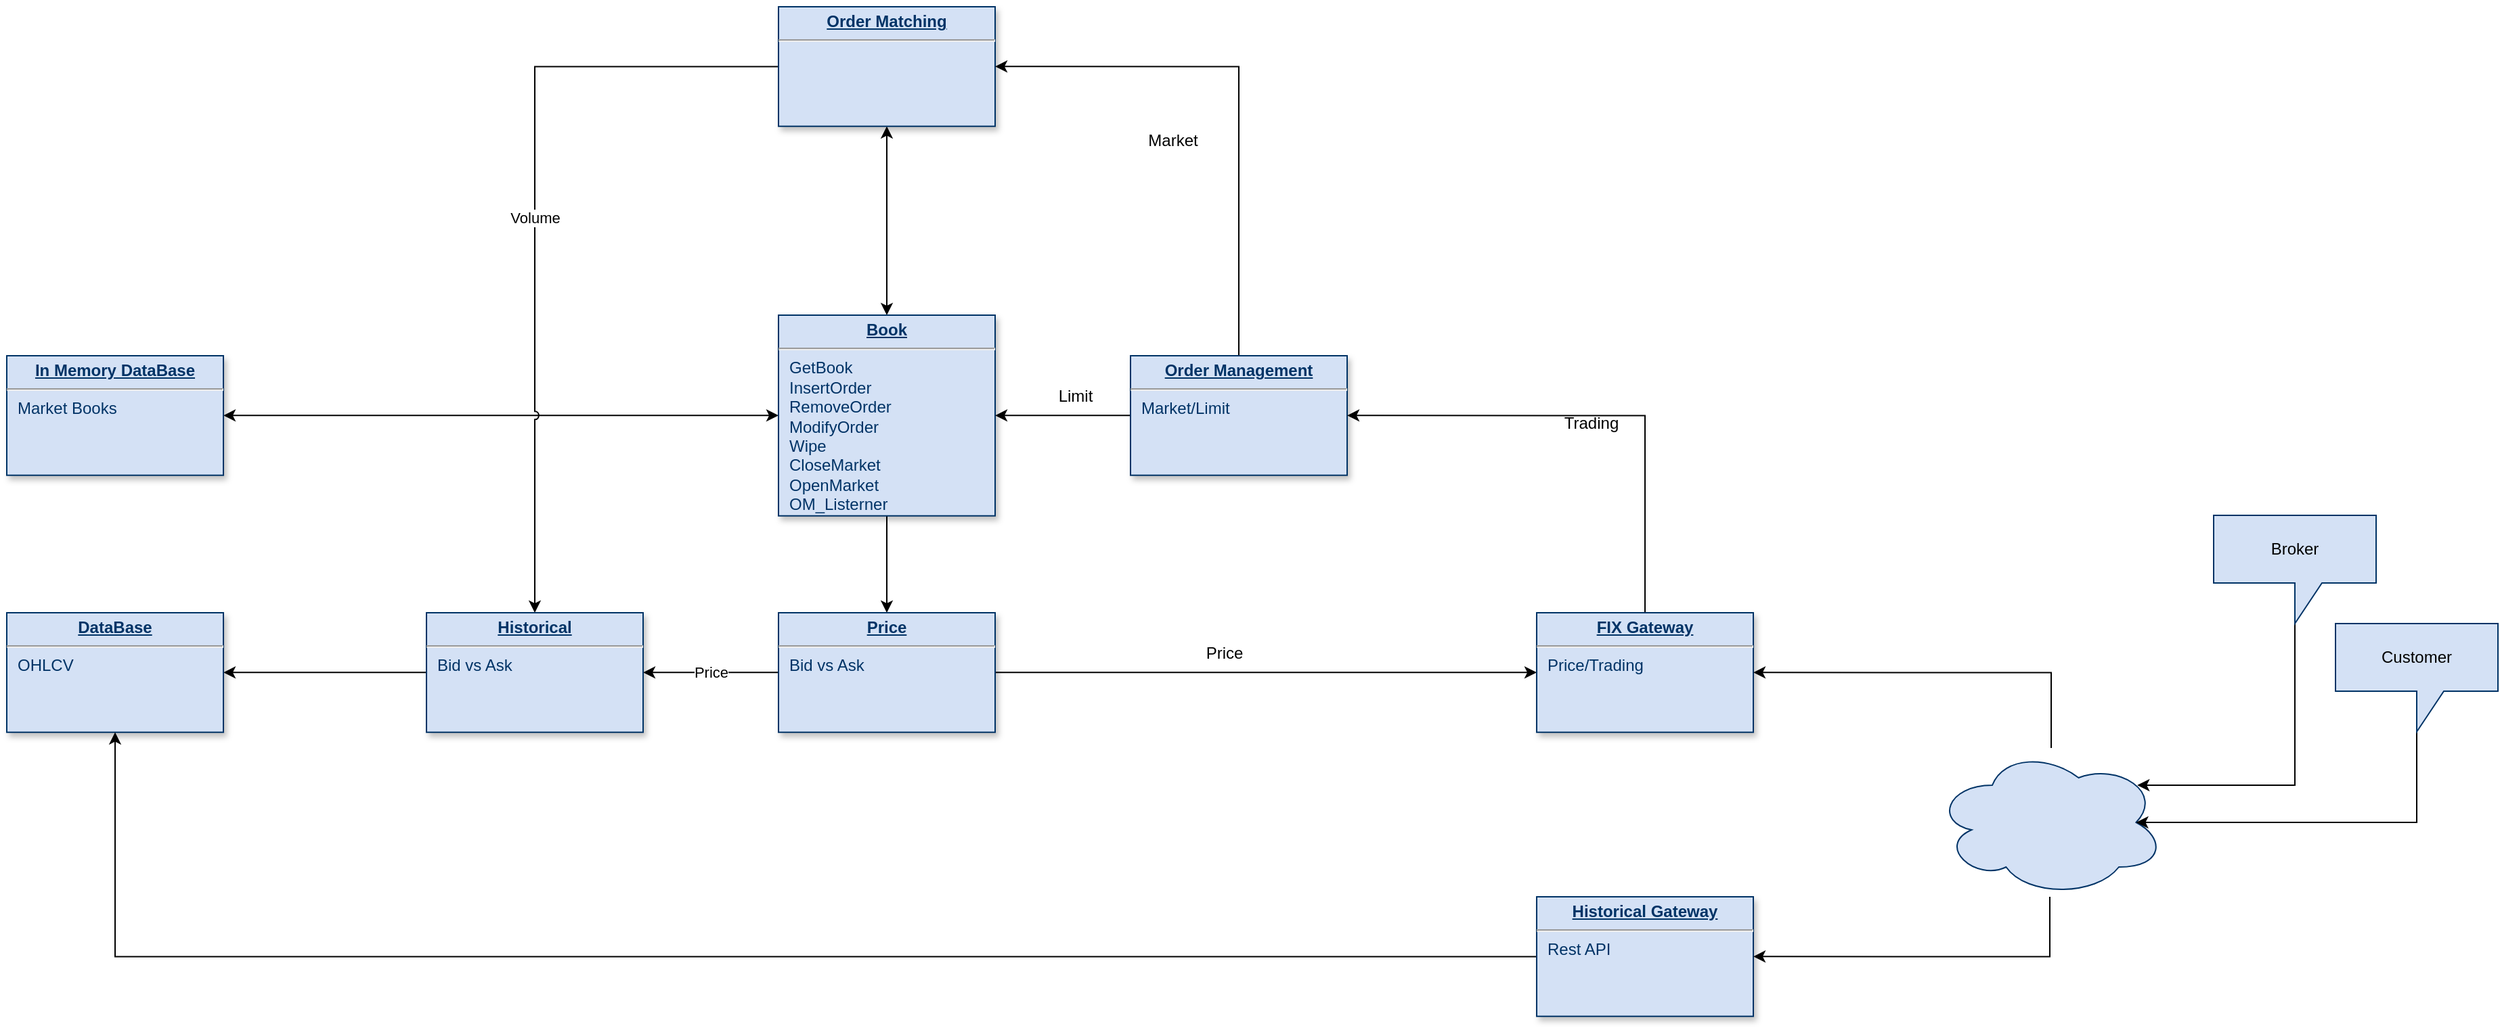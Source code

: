 <mxfile version="12.9.9" type="device" pages="2"><diagram name="HLD" id="efa7a0a1-bf9b-a30e-e6df-94a7791c09e9"><mxGraphModel dx="2504" dy="2125" grid="1" gridSize="10" guides="1" tooltips="1" connect="1" arrows="1" fold="1" page="1" pageScale="1" pageWidth="826" pageHeight="1169" background="#ffffff" math="0" shadow="0"><root><mxCell id="0"/><mxCell id="1" parent="0"/><mxCell id="dzNl5RjGSPjo2YJ0ZTDr-121" style="edgeStyle=orthogonalEdgeStyle;rounded=0;orthogonalLoop=1;jettySize=auto;html=1;entryX=0.5;entryY=0;entryDx=0;entryDy=0;" edge="1" parent="1" source="25" target="dzNl5RjGSPjo2YJ0ZTDr-114"><mxGeometry relative="1" as="geometry"/></mxCell><mxCell id="dzNl5RjGSPjo2YJ0ZTDr-122" style="edgeStyle=orthogonalEdgeStyle;rounded=0;orthogonalLoop=1;jettySize=auto;html=1;entryX=0.5;entryY=1;entryDx=0;entryDy=0;startArrow=classic;startFill=1;" edge="1" parent="1" source="25" target="dzNl5RjGSPjo2YJ0ZTDr-115"><mxGeometry relative="1" as="geometry"/></mxCell><mxCell id="2dc6EcW7CpKhhBstQv5W-26" style="edgeStyle=orthogonalEdgeStyle;rounded=0;orthogonalLoop=1;jettySize=auto;html=1;entryX=1;entryY=0.5;entryDx=0;entryDy=0;startArrow=classic;startFill=1;jumpStyle=arc;" edge="1" parent="1" source="25" target="2dc6EcW7CpKhhBstQv5W-25"><mxGeometry relative="1" as="geometry"/></mxCell><mxCell id="25" value="&lt;p style=&quot;margin: 0px ; margin-top: 4px ; text-align: center ; text-decoration: underline&quot;&gt;&lt;strong&gt;Book&lt;/strong&gt;&lt;/p&gt;&lt;hr&gt;&lt;p style=&quot;margin: 0px 0px 0px 8px&quot;&gt;GetBook&lt;/p&gt;&lt;p style=&quot;margin: 0px 0px 0px 8px&quot;&gt;InsertOrder&lt;/p&gt;&lt;p style=&quot;margin: 0px 0px 0px 8px&quot;&gt;RemoveOrder&lt;/p&gt;&lt;p style=&quot;margin: 0px 0px 0px 8px&quot;&gt;ModifyOrder&lt;/p&gt;&lt;p style=&quot;margin: 0px 0px 0px 8px&quot;&gt;Wipe&lt;/p&gt;&lt;p style=&quot;margin: 0px 0px 0px 8px&quot;&gt;CloseMarket&lt;/p&gt;&lt;p style=&quot;margin: 0px 0px 0px 8px&quot;&gt;OpenMarket&lt;/p&gt;&lt;p style=&quot;margin: 0px 0px 0px 8px&quot;&gt;OM_Listerner&lt;/p&gt;&lt;p style=&quot;margin: 0px ; margin-left: 8px&quot;&gt;&lt;br&gt;&lt;/p&gt;" style="verticalAlign=top;align=left;overflow=fill;fontSize=12;fontFamily=Helvetica;html=1;strokeColor=#003366;shadow=1;fillColor=#D4E1F5;fontColor=#003366" parent="1" vertex="1"><mxGeometry x="300" y="140" width="160" height="148.36" as="geometry"/></mxCell><mxCell id="dzNl5RjGSPjo2YJ0ZTDr-117" value="Price" style="edgeStyle=orthogonalEdgeStyle;rounded=0;orthogonalLoop=1;jettySize=auto;html=1;entryX=1;entryY=0.5;entryDx=0;entryDy=0;" edge="1" parent="1" source="dzNl5RjGSPjo2YJ0ZTDr-114" target="dzNl5RjGSPjo2YJ0ZTDr-116"><mxGeometry relative="1" as="geometry"/></mxCell><mxCell id="dzNl5RjGSPjo2YJ0ZTDr-131" style="edgeStyle=orthogonalEdgeStyle;rounded=0;orthogonalLoop=1;jettySize=auto;html=1;entryX=0;entryY=0.5;entryDx=0;entryDy=0;" edge="1" parent="1" source="dzNl5RjGSPjo2YJ0ZTDr-114" target="dzNl5RjGSPjo2YJ0ZTDr-128"><mxGeometry relative="1" as="geometry"/></mxCell><mxCell id="dzNl5RjGSPjo2YJ0ZTDr-132" value="Price" style="text;html=1;align=center;verticalAlign=middle;resizable=0;points=[];" vertex="1" connectable="0" parent="dzNl5RjGSPjo2YJ0ZTDr-131"><mxGeometry x="-0.155" relative="1" as="geometry"><mxPoint y="-14.18" as="offset"/></mxGeometry></mxCell><mxCell id="dzNl5RjGSPjo2YJ0ZTDr-114" value="&lt;p style=&quot;margin: 0px ; margin-top: 4px ; text-align: center ; text-decoration: underline&quot;&gt;&lt;strong&gt;Price&lt;/strong&gt;&lt;/p&gt;&lt;hr&gt;&lt;p style=&quot;margin: 0px ; margin-left: 8px&quot;&gt;Bid vs Ask&lt;/p&gt;&lt;p style=&quot;margin: 0px ; margin-left: 8px&quot;&gt;&lt;br&gt;&lt;/p&gt;" style="verticalAlign=top;align=left;overflow=fill;fontSize=12;fontFamily=Helvetica;html=1;strokeColor=#003366;shadow=1;fillColor=#D4E1F5;fontColor=#003366" vertex="1" parent="1"><mxGeometry x="300" y="360" width="160" height="88.36" as="geometry"/></mxCell><mxCell id="dzNl5RjGSPjo2YJ0ZTDr-118" value="Volume" style="edgeStyle=orthogonalEdgeStyle;rounded=0;orthogonalLoop=1;jettySize=auto;html=1;entryX=0.5;entryY=0;entryDx=0;entryDy=0;jumpStyle=arc;" edge="1" parent="1" source="dzNl5RjGSPjo2YJ0ZTDr-115" target="dzNl5RjGSPjo2YJ0ZTDr-116"><mxGeometry relative="1" as="geometry"/></mxCell><mxCell id="dzNl5RjGSPjo2YJ0ZTDr-115" value="&lt;p style=&quot;margin: 0px ; margin-top: 4px ; text-align: center ; text-decoration: underline&quot;&gt;&lt;b&gt;Order Matching&lt;/b&gt;&lt;/p&gt;&lt;hr&gt;&lt;p style=&quot;margin: 0px ; margin-left: 8px&quot;&gt;&lt;br&gt;&lt;/p&gt;" style="verticalAlign=top;align=left;overflow=fill;fontSize=12;fontFamily=Helvetica;html=1;strokeColor=#003366;shadow=1;fillColor=#D4E1F5;fontColor=#003366" vertex="1" parent="1"><mxGeometry x="300" y="-88" width="160" height="88.36" as="geometry"/></mxCell><mxCell id="dzNl5RjGSPjo2YJ0ZTDr-120" style="edgeStyle=orthogonalEdgeStyle;rounded=0;orthogonalLoop=1;jettySize=auto;html=1;entryX=1;entryY=0.5;entryDx=0;entryDy=0;" edge="1" parent="1" source="dzNl5RjGSPjo2YJ0ZTDr-116" target="dzNl5RjGSPjo2YJ0ZTDr-119"><mxGeometry relative="1" as="geometry"/></mxCell><mxCell id="dzNl5RjGSPjo2YJ0ZTDr-116" value="&lt;p style=&quot;margin: 0px ; margin-top: 4px ; text-align: center ; text-decoration: underline&quot;&gt;&lt;b&gt;Historical&lt;/b&gt;&lt;/p&gt;&lt;hr&gt;&lt;p style=&quot;margin: 0px ; margin-left: 8px&quot;&gt;Bid vs Ask&lt;/p&gt;&lt;p style=&quot;margin: 0px ; margin-left: 8px&quot;&gt;&lt;br&gt;&lt;/p&gt;" style="verticalAlign=top;align=left;overflow=fill;fontSize=12;fontFamily=Helvetica;html=1;strokeColor=#003366;shadow=1;fillColor=#D4E1F5;fontColor=#003366" vertex="1" parent="1"><mxGeometry x="40" y="360" width="160" height="88.36" as="geometry"/></mxCell><mxCell id="dzNl5RjGSPjo2YJ0ZTDr-119" value="&lt;p style=&quot;margin: 0px ; margin-top: 4px ; text-align: center ; text-decoration: underline&quot;&gt;&lt;b&gt;DataBase&lt;/b&gt;&lt;/p&gt;&lt;hr&gt;&lt;p style=&quot;margin: 0px ; margin-left: 8px&quot;&gt;OHLCV&lt;/p&gt;" style="verticalAlign=top;align=left;overflow=fill;fontSize=12;fontFamily=Helvetica;html=1;strokeColor=#003366;shadow=1;fillColor=#D4E1F5;fontColor=#003366" vertex="1" parent="1"><mxGeometry x="-270" y="360" width="160" height="88.36" as="geometry"/></mxCell><mxCell id="dzNl5RjGSPjo2YJ0ZTDr-124" style="edgeStyle=orthogonalEdgeStyle;rounded=0;orthogonalLoop=1;jettySize=auto;html=1;entryX=1;entryY=0.5;entryDx=0;entryDy=0;" edge="1" parent="1" source="dzNl5RjGSPjo2YJ0ZTDr-123" target="dzNl5RjGSPjo2YJ0ZTDr-115"><mxGeometry relative="1" as="geometry"><Array as="points"><mxPoint x="640" y="-44"/></Array></mxGeometry></mxCell><mxCell id="dzNl5RjGSPjo2YJ0ZTDr-126" value="Market" style="text;html=1;align=center;verticalAlign=middle;resizable=0;points=[];" vertex="1" connectable="0" parent="dzNl5RjGSPjo2YJ0ZTDr-124"><mxGeometry x="-0.265" y="49" relative="1" as="geometry"><mxPoint y="-15" as="offset"/></mxGeometry></mxCell><mxCell id="dzNl5RjGSPjo2YJ0ZTDr-125" style="edgeStyle=orthogonalEdgeStyle;rounded=0;orthogonalLoop=1;jettySize=auto;html=1;entryX=1;entryY=0.5;entryDx=0;entryDy=0;" edge="1" parent="1" source="dzNl5RjGSPjo2YJ0ZTDr-123" target="25"><mxGeometry relative="1" as="geometry"/></mxCell><mxCell id="dzNl5RjGSPjo2YJ0ZTDr-127" value="Limit" style="text;html=1;align=center;verticalAlign=middle;resizable=0;points=[];" vertex="1" connectable="0" parent="dzNl5RjGSPjo2YJ0ZTDr-125"><mxGeometry x="-0.18" y="4" relative="1" as="geometry"><mxPoint y="-18.18" as="offset"/></mxGeometry></mxCell><mxCell id="dzNl5RjGSPjo2YJ0ZTDr-123" value="&lt;p style=&quot;margin: 0px ; margin-top: 4px ; text-align: center ; text-decoration: underline&quot;&gt;&lt;b&gt;Order Management&lt;/b&gt;&lt;/p&gt;&lt;hr&gt;&lt;p style=&quot;margin: 0px ; margin-left: 8px&quot;&gt;Market/Limit&lt;/p&gt;&lt;p style=&quot;margin: 0px ; margin-left: 8px&quot;&gt;&lt;br&gt;&lt;/p&gt;" style="verticalAlign=top;align=left;overflow=fill;fontSize=12;fontFamily=Helvetica;html=1;strokeColor=#003366;shadow=1;fillColor=#D4E1F5;fontColor=#003366" vertex="1" parent="1"><mxGeometry x="560" y="170" width="160" height="88.36" as="geometry"/></mxCell><mxCell id="dzNl5RjGSPjo2YJ0ZTDr-129" style="edgeStyle=orthogonalEdgeStyle;rounded=0;orthogonalLoop=1;jettySize=auto;html=1;entryX=1;entryY=0.5;entryDx=0;entryDy=0;" edge="1" parent="1" source="dzNl5RjGSPjo2YJ0ZTDr-128" target="dzNl5RjGSPjo2YJ0ZTDr-123"><mxGeometry relative="1" as="geometry"><Array as="points"><mxPoint x="940" y="214"/></Array></mxGeometry></mxCell><mxCell id="dzNl5RjGSPjo2YJ0ZTDr-130" value="Trading" style="text;html=1;align=center;verticalAlign=middle;resizable=0;points=[];" vertex="1" connectable="0" parent="dzNl5RjGSPjo2YJ0ZTDr-129"><mxGeometry x="-0.321" y="45" relative="1" as="geometry"><mxPoint x="5" y="-16" as="offset"/></mxGeometry></mxCell><mxCell id="dzNl5RjGSPjo2YJ0ZTDr-128" value="&lt;p style=&quot;margin: 0px ; margin-top: 4px ; text-align: center ; text-decoration: underline&quot;&gt;&lt;b&gt;FIX Gateway&lt;/b&gt;&lt;/p&gt;&lt;hr&gt;&lt;p style=&quot;margin: 0px ; margin-left: 8px&quot;&gt;Price/Trading&lt;/p&gt;" style="verticalAlign=top;align=left;overflow=fill;fontSize=12;fontFamily=Helvetica;html=1;strokeColor=#003366;shadow=1;fillColor=#D4E1F5;fontColor=#003366" vertex="1" parent="1"><mxGeometry x="860" y="360" width="160" height="88.36" as="geometry"/></mxCell><mxCell id="dzNl5RjGSPjo2YJ0ZTDr-134" style="edgeStyle=orthogonalEdgeStyle;rounded=0;orthogonalLoop=1;jettySize=auto;html=1;entryX=0.5;entryY=1;entryDx=0;entryDy=0;" edge="1" parent="1" source="dzNl5RjGSPjo2YJ0ZTDr-133" target="dzNl5RjGSPjo2YJ0ZTDr-119"><mxGeometry relative="1" as="geometry"/></mxCell><mxCell id="dzNl5RjGSPjo2YJ0ZTDr-133" value="&lt;p style=&quot;margin: 0px ; margin-top: 4px ; text-align: center ; text-decoration: underline&quot;&gt;&lt;b&gt;Historical Gateway&lt;/b&gt;&lt;/p&gt;&lt;hr&gt;&lt;p style=&quot;margin: 0px ; margin-left: 8px&quot;&gt;Rest API&lt;/p&gt;" style="verticalAlign=top;align=left;overflow=fill;fontSize=12;fontFamily=Helvetica;html=1;strokeColor=#003366;shadow=1;fillColor=#D4E1F5;fontColor=#003366" vertex="1" parent="1"><mxGeometry x="860" y="570" width="160" height="88.36" as="geometry"/></mxCell><mxCell id="dzNl5RjGSPjo2YJ0ZTDr-136" style="edgeStyle=orthogonalEdgeStyle;rounded=0;orthogonalLoop=1;jettySize=auto;html=1;entryX=1;entryY=0.5;entryDx=0;entryDy=0;" edge="1" parent="1" source="dzNl5RjGSPjo2YJ0ZTDr-135" target="dzNl5RjGSPjo2YJ0ZTDr-133"><mxGeometry relative="1" as="geometry"><Array as="points"><mxPoint x="1239" y="614"/></Array></mxGeometry></mxCell><mxCell id="dzNl5RjGSPjo2YJ0ZTDr-137" style="edgeStyle=orthogonalEdgeStyle;rounded=0;orthogonalLoop=1;jettySize=auto;html=1;entryX=1;entryY=0.5;entryDx=0;entryDy=0;" edge="1" parent="1" source="dzNl5RjGSPjo2YJ0ZTDr-135" target="dzNl5RjGSPjo2YJ0ZTDr-128"><mxGeometry relative="1" as="geometry"><Array as="points"><mxPoint x="1240" y="404"/></Array></mxGeometry></mxCell><mxCell id="dzNl5RjGSPjo2YJ0ZTDr-135" value="" style="ellipse;shape=cloud;whiteSpace=wrap;html=1;strokeColor=#003366;fillColor=#D4E1F5;" vertex="1" parent="1"><mxGeometry x="1154" y="460" width="170" height="110" as="geometry"/></mxCell><mxCell id="dzNl5RjGSPjo2YJ0ZTDr-139" style="edgeStyle=orthogonalEdgeStyle;rounded=0;orthogonalLoop=1;jettySize=auto;html=1;entryX=0.88;entryY=0.25;entryDx=0;entryDy=0;entryPerimeter=0;" edge="1" parent="1" source="dzNl5RjGSPjo2YJ0ZTDr-138" target="dzNl5RjGSPjo2YJ0ZTDr-135"><mxGeometry relative="1" as="geometry"><Array as="points"><mxPoint x="1420" y="488"/></Array></mxGeometry></mxCell><mxCell id="dzNl5RjGSPjo2YJ0ZTDr-138" value="Broker" style="shape=callout;whiteSpace=wrap;html=1;perimeter=calloutPerimeter;strokeColor=#003366;fillColor=#D4E1F5;" vertex="1" parent="1"><mxGeometry x="1360" y="288" width="120" height="80" as="geometry"/></mxCell><mxCell id="dzNl5RjGSPjo2YJ0ZTDr-141" style="edgeStyle=orthogonalEdgeStyle;rounded=0;orthogonalLoop=1;jettySize=auto;html=1;entryX=0.875;entryY=0.5;entryDx=0;entryDy=0;entryPerimeter=0;" edge="1" parent="1" source="dzNl5RjGSPjo2YJ0ZTDr-140" target="dzNl5RjGSPjo2YJ0ZTDr-135"><mxGeometry relative="1" as="geometry"><Array as="points"><mxPoint x="1510" y="515"/></Array></mxGeometry></mxCell><mxCell id="dzNl5RjGSPjo2YJ0ZTDr-140" value="Customer" style="shape=callout;whiteSpace=wrap;html=1;perimeter=calloutPerimeter;strokeColor=#003366;fillColor=#D4E1F5;" vertex="1" parent="1"><mxGeometry x="1450" y="368" width="120" height="80" as="geometry"/></mxCell><mxCell id="2dc6EcW7CpKhhBstQv5W-25" value="&lt;p style=&quot;margin: 0px ; margin-top: 4px ; text-align: center ; text-decoration: underline&quot;&gt;&lt;b&gt;In Memory DataBase&lt;/b&gt;&lt;/p&gt;&lt;hr&gt;&lt;p style=&quot;margin: 0px ; margin-left: 8px&quot;&gt;Market Books&lt;/p&gt;" style="verticalAlign=top;align=left;overflow=fill;fontSize=12;fontFamily=Helvetica;html=1;strokeColor=#003366;shadow=1;fillColor=#D4E1F5;fontColor=#003366" vertex="1" parent="1"><mxGeometry x="-270" y="170" width="160" height="88.36" as="geometry"/></mxCell></root></mxGraphModel></diagram><diagram id="xR0XbL2YuQTwP9GTyf68" name="BOOK"><mxGraphModel dx="1426" dy="813" grid="1" gridSize="10" guides="1" tooltips="1" connect="1" arrows="1" fold="1" page="1" pageScale="1" pageWidth="827" pageHeight="1169" math="0" shadow="0"><root><mxCell id="vpRnFpC1xhU7G_O3ooSj-0"/><mxCell id="vpRnFpC1xhU7G_O3ooSj-1" parent="vpRnFpC1xhU7G_O3ooSj-0"/><mxCell id="tiHVu0JadjGU91WBKyVN-0" value="&lt;p style=&quot;margin: 0px ; margin-top: 4px ; text-align: center ; text-decoration: underline&quot;&gt;&lt;strong&gt;Book&lt;/strong&gt;&lt;/p&gt;&lt;hr&gt;&lt;p style=&quot;margin: 0px ; margin-left: 8px&quot;&gt;GetBook&lt;/p&gt;&lt;p style=&quot;margin: 0px ; margin-left: 8px&quot;&gt;InsertOrder&lt;/p&gt;&lt;p style=&quot;margin: 0px ; margin-left: 8px&quot;&gt;RemoveOrder&lt;/p&gt;&lt;p style=&quot;margin: 0px ; margin-left: 8px&quot;&gt;ModifyOrder&lt;/p&gt;&lt;p style=&quot;margin: 0px ; margin-left: 8px&quot;&gt;Wipe&lt;/p&gt;&lt;p style=&quot;margin: 0px ; margin-left: 8px&quot;&gt;CloseMarket&lt;/p&gt;&lt;p style=&quot;margin: 0px ; margin-left: 8px&quot;&gt;OpenMarket&lt;/p&gt;&lt;p style=&quot;margin: 0px ; margin-left: 8px&quot;&gt;OM_Listerner&lt;/p&gt;&lt;p style=&quot;margin: 0px ; margin-left: 8px&quot;&gt;&lt;br&gt;&lt;/p&gt;" style="verticalAlign=top;align=left;overflow=fill;fontSize=12;fontFamily=Helvetica;html=1;strokeColor=#003366;shadow=1;fillColor=#D4E1F5;fontColor=#003366" vertex="1" parent="vpRnFpC1xhU7G_O3ooSj-1"><mxGeometry x="390" y="200" width="160" height="260" as="geometry"/></mxCell><mxCell id="ZkvqERu8laLt4Ywjsgy_-0" value="&lt;p style=&quot;margin: 0px ; margin-top: 4px ; text-align: center ; text-decoration: underline&quot;&gt;&lt;b&gt;Markets&lt;/b&gt;&lt;/p&gt;&lt;hr&gt;&lt;p style=&quot;margin: 0px ; margin-left: 8px&quot;&gt;&lt;br&gt;&lt;/p&gt;&lt;p style=&quot;margin: 0px ; margin-left: 8px&quot;&gt;DB table&lt;/p&gt;&lt;p style=&quot;margin: 0px ; margin-left: 8px&quot;&gt;One table per Market&lt;/p&gt;&lt;p style=&quot;margin: 0px ; margin-left: 8px&quot;&gt;&lt;br&gt;&lt;/p&gt;" style="verticalAlign=top;align=left;overflow=fill;fontSize=12;fontFamily=Helvetica;html=1;strokeColor=#003366;shadow=1;fillColor=#D4E1F5;fontColor=#003366" vertex="1" parent="vpRnFpC1xhU7G_O3ooSj-1"><mxGeometry x="90" y="200" width="160" height="260" as="geometry"/></mxCell></root></mxGraphModel></diagram></mxfile>